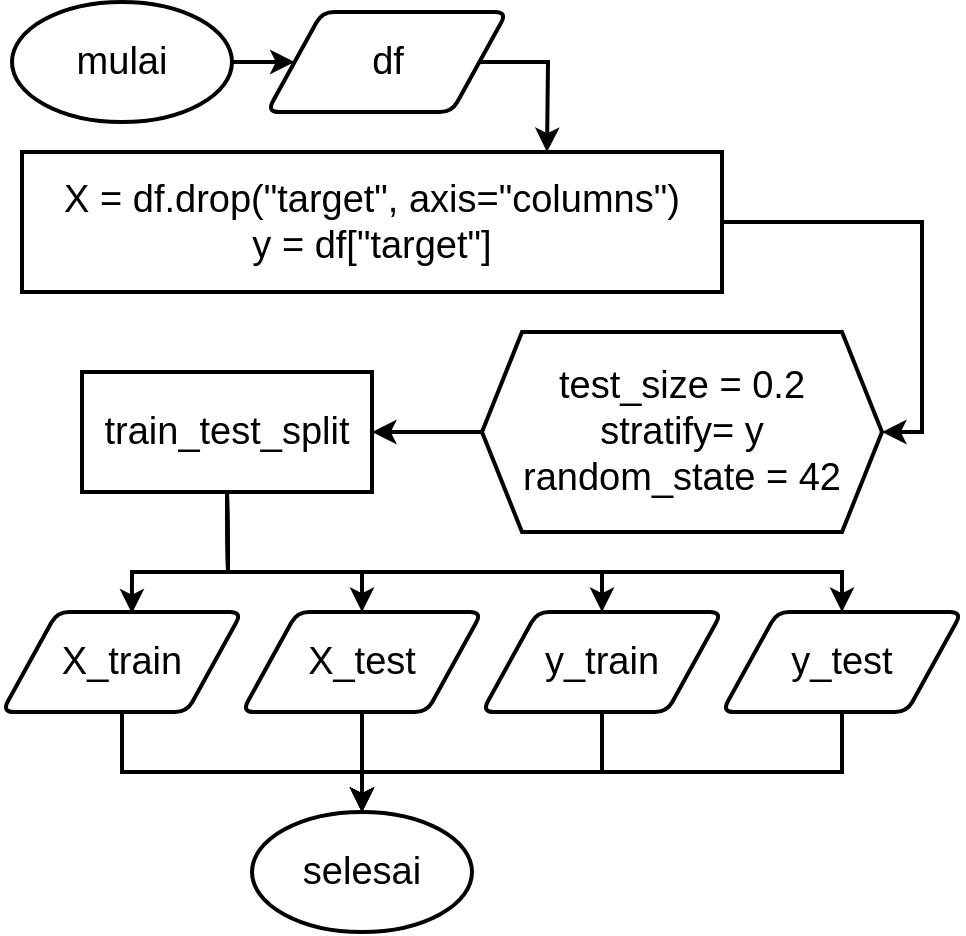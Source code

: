 <mxfile version="15.9.1" type="device"><diagram id="abEE8eUWI1DjOmHTWuad" name="Page-1"><mxGraphModel dx="1365" dy="761" grid="1" gridSize="10" guides="1" tooltips="1" connect="1" arrows="1" fold="1" page="1" pageScale="1" pageWidth="850" pageHeight="1100" math="0" shadow="0"><root><mxCell id="0"/><mxCell id="1" parent="0"/><mxCell id="erwsRtblK66pgKi9odNz-1" value="" style="group" vertex="1" connectable="0" parent="1"><mxGeometry x="100" y="135" width="480" height="465" as="geometry"/></mxCell><mxCell id="C0JD0NluYTuLTshoqjR8-1" value="&lt;font style=&quot;font-size: 19px&quot;&gt;mulai&lt;/font&gt;" style="ellipse;whiteSpace=wrap;html=1;strokeWidth=2;container=0;" parent="erwsRtblK66pgKi9odNz-1" vertex="1"><mxGeometry x="5" width="110" height="60" as="geometry"/></mxCell><mxCell id="C0JD0NluYTuLTshoqjR8-2" value="&lt;font style=&quot;font-size: 19px&quot;&gt;df&lt;/font&gt;" style="shape=parallelogram;html=1;strokeWidth=2;perimeter=parallelogramPerimeter;whiteSpace=wrap;rounded=1;arcSize=12;size=0.23;container=0;" parent="erwsRtblK66pgKi9odNz-1" vertex="1"><mxGeometry x="132.5" y="5" width="120" height="50" as="geometry"/></mxCell><mxCell id="C0JD0NluYTuLTshoqjR8-3" value="&lt;font style=&quot;font-size: 19px&quot;&gt;X_train&lt;/font&gt;" style="shape=parallelogram;html=1;strokeWidth=2;perimeter=parallelogramPerimeter;whiteSpace=wrap;rounded=1;arcSize=12;size=0.23;container=0;" parent="erwsRtblK66pgKi9odNz-1" vertex="1"><mxGeometry y="305" width="120" height="50" as="geometry"/></mxCell><mxCell id="C0JD0NluYTuLTshoqjR8-4" value="&lt;font style=&quot;font-size: 19px&quot;&gt;X_test&lt;/font&gt;" style="shape=parallelogram;html=1;strokeWidth=2;perimeter=parallelogramPerimeter;whiteSpace=wrap;rounded=1;arcSize=12;size=0.23;container=0;" parent="erwsRtblK66pgKi9odNz-1" vertex="1"><mxGeometry x="120" y="305" width="120" height="50" as="geometry"/></mxCell><mxCell id="C0JD0NluYTuLTshoqjR8-5" value="&lt;font style=&quot;font-size: 19px&quot;&gt;y_train&lt;/font&gt;" style="shape=parallelogram;html=1;strokeWidth=2;perimeter=parallelogramPerimeter;whiteSpace=wrap;rounded=1;arcSize=12;size=0.23;container=0;" parent="erwsRtblK66pgKi9odNz-1" vertex="1"><mxGeometry x="240" y="305" width="120" height="50" as="geometry"/></mxCell><mxCell id="C0JD0NluYTuLTshoqjR8-6" value="&lt;font style=&quot;font-size: 19px&quot;&gt;y_test&lt;/font&gt;" style="shape=parallelogram;html=1;strokeWidth=2;perimeter=parallelogramPerimeter;whiteSpace=wrap;rounded=1;arcSize=12;size=0.23;container=0;" parent="erwsRtblK66pgKi9odNz-1" vertex="1"><mxGeometry x="360" y="305" width="120" height="50" as="geometry"/></mxCell><mxCell id="C0JD0NluYTuLTshoqjR8-7" value="&lt;font style=&quot;font-size: 19px&quot;&gt;selesai&lt;/font&gt;" style="ellipse;whiteSpace=wrap;html=1;strokeWidth=2;container=0;" parent="erwsRtblK66pgKi9odNz-1" vertex="1"><mxGeometry x="125" y="405" width="110" height="60" as="geometry"/></mxCell><mxCell id="C0JD0NluYTuLTshoqjR8-8" value="&lt;font style=&quot;font-size: 19px&quot;&gt;test_size = 0.2&lt;br&gt;stratify= y&lt;br&gt;random_state = 42&lt;br&gt;&lt;/font&gt;" style="shape=hexagon;perimeter=hexagonPerimeter2;whiteSpace=wrap;html=1;fixedSize=1;strokeWidth=2;container=0;" parent="erwsRtblK66pgKi9odNz-1" vertex="1"><mxGeometry x="240" y="165" width="200" height="100" as="geometry"/></mxCell><mxCell id="C0JD0NluYTuLTshoqjR8-10" value="" style="endArrow=classic;html=1;strokeWidth=2;exitX=1;exitY=0.5;exitDx=0;exitDy=0;entryX=0.75;entryY=0;entryDx=0;entryDy=0;rounded=0;" parent="erwsRtblK66pgKi9odNz-1" source="C0JD0NluYTuLTshoqjR8-2" target="JlBaiQRBl2g02einWj_y-1" edge="1"><mxGeometry x="-20" y="-90" width="50" height="50" as="geometry"><mxPoint x="330" y="50" as="sourcePoint"/><mxPoint x="300" y="-25" as="targetPoint"/><Array as="points"><mxPoint x="273" y="30"/></Array></mxGeometry></mxCell><mxCell id="C0JD0NluYTuLTshoqjR8-11" value="" style="endArrow=classic;html=1;strokeWidth=2;exitX=1;exitY=0.5;exitDx=0;exitDy=0;entryX=0;entryY=0.5;entryDx=0;entryDy=0;" parent="erwsRtblK66pgKi9odNz-1" source="C0JD0NluYTuLTshoqjR8-1" target="C0JD0NluYTuLTshoqjR8-2" edge="1"><mxGeometry x="-20" y="-90" width="50" height="50" as="geometry"><mxPoint x="270" as="sourcePoint"/><mxPoint x="320" y="-50" as="targetPoint"/></mxGeometry></mxCell><mxCell id="C0JD0NluYTuLTshoqjR8-12" value="&lt;font style=&quot;font-size: 19px&quot;&gt;train_test_split&lt;/font&gt;" style="rounded=0;whiteSpace=wrap;html=1;strokeWidth=2;container=0;" parent="erwsRtblK66pgKi9odNz-1" vertex="1"><mxGeometry x="40" y="185" width="145" height="60" as="geometry"/></mxCell><mxCell id="C0JD0NluYTuLTshoqjR8-13" value="" style="endArrow=classic;html=1;strokeWidth=2;exitX=1;exitY=0.5;exitDx=0;exitDy=0;entryX=1;entryY=0.5;entryDx=0;entryDy=0;rounded=0;" parent="erwsRtblK66pgKi9odNz-1" source="JlBaiQRBl2g02einWj_y-1" target="C0JD0NluYTuLTshoqjR8-8" edge="1"><mxGeometry x="-100" y="-135" width="50" height="50" as="geometry"><mxPoint x="395" y="115" as="sourcePoint"/><mxPoint x="340" y="165" as="targetPoint"/><Array as="points"><mxPoint x="460" y="110"/><mxPoint x="460" y="215"/></Array></mxGeometry></mxCell><mxCell id="C0JD0NluYTuLTshoqjR8-14" value="" style="endArrow=classic;html=1;strokeWidth=2;exitX=0;exitY=0.5;exitDx=0;exitDy=0;entryX=1;entryY=0.5;entryDx=0;entryDy=0;" parent="erwsRtblK66pgKi9odNz-1" source="C0JD0NluYTuLTshoqjR8-8" target="C0JD0NluYTuLTshoqjR8-12" edge="1"><mxGeometry x="-20" y="5" width="50" height="50" as="geometry"><mxPoint x="290" y="215" as="sourcePoint"/><mxPoint x="340" y="165" as="targetPoint"/></mxGeometry></mxCell><mxCell id="C0JD0NluYTuLTshoqjR8-15" value="" style="endArrow=classic;html=1;strokeWidth=2;exitX=0.5;exitY=1;exitDx=0;exitDy=0;entryX=0.541;entryY=0.014;entryDx=0;entryDy=0;entryPerimeter=0;rounded=0;" parent="erwsRtblK66pgKi9odNz-1" source="C0JD0NluYTuLTshoqjR8-12" target="C0JD0NluYTuLTshoqjR8-3" edge="1"><mxGeometry x="-20" y="5" width="50" height="50" as="geometry"><mxPoint x="420" y="165" as="sourcePoint"/><mxPoint x="470" y="115" as="targetPoint"/><Array as="points"><mxPoint x="113" y="285"/><mxPoint x="65" y="285"/></Array></mxGeometry></mxCell><mxCell id="C0JD0NluYTuLTshoqjR8-16" value="" style="endArrow=classic;html=1;strokeWidth=2;exitX=0.5;exitY=1;exitDx=0;exitDy=0;entryX=0.5;entryY=0;entryDx=0;entryDy=0;rounded=0;" parent="erwsRtblK66pgKi9odNz-1" source="C0JD0NluYTuLTshoqjR8-12" target="C0JD0NluYTuLTshoqjR8-4" edge="1"><mxGeometry x="-20" y="5" width="50" height="50" as="geometry"><mxPoint x="310" y="205" as="sourcePoint"/><mxPoint x="360" y="155" as="targetPoint"/><Array as="points"><mxPoint x="113" y="285"/><mxPoint x="180" y="285"/></Array></mxGeometry></mxCell><mxCell id="C0JD0NluYTuLTshoqjR8-17" value="" style="endArrow=classic;html=1;strokeWidth=2;exitX=0.5;exitY=1;exitDx=0;exitDy=0;entryX=0.5;entryY=0;entryDx=0;entryDy=0;rounded=0;" parent="erwsRtblK66pgKi9odNz-1" source="C0JD0NluYTuLTshoqjR8-12" target="C0JD0NluYTuLTshoqjR8-5" edge="1"><mxGeometry x="-20" y="5" width="50" height="50" as="geometry"><mxPoint x="340" y="245" as="sourcePoint"/><mxPoint x="390" y="195" as="targetPoint"/><Array as="points"><mxPoint x="113" y="285"/><mxPoint x="180" y="285"/><mxPoint x="300" y="285"/></Array></mxGeometry></mxCell><mxCell id="C0JD0NluYTuLTshoqjR8-18" value="" style="endArrow=classic;html=1;strokeWidth=2;exitX=0.5;exitY=1;exitDx=0;exitDy=0;entryX=0.5;entryY=0;entryDx=0;entryDy=0;rounded=0;" parent="erwsRtblK66pgKi9odNz-1" source="C0JD0NluYTuLTshoqjR8-12" target="C0JD0NluYTuLTshoqjR8-6" edge="1"><mxGeometry x="-20" y="5" width="50" height="50" as="geometry"><mxPoint x="340" y="245" as="sourcePoint"/><mxPoint x="390" y="195" as="targetPoint"/><Array as="points"><mxPoint x="113" y="285"/><mxPoint x="180" y="285"/><mxPoint x="420" y="285"/></Array></mxGeometry></mxCell><mxCell id="C0JD0NluYTuLTshoqjR8-19" value="" style="endArrow=classic;html=1;strokeWidth=2;exitX=0.5;exitY=1;exitDx=0;exitDy=0;entryX=0.5;entryY=0;entryDx=0;entryDy=0;" parent="erwsRtblK66pgKi9odNz-1" source="C0JD0NluYTuLTshoqjR8-4" target="C0JD0NluYTuLTshoqjR8-7" edge="1"><mxGeometry x="-20" y="5" width="50" height="50" as="geometry"><mxPoint x="250" y="225" as="sourcePoint"/><mxPoint x="300" y="175" as="targetPoint"/></mxGeometry></mxCell><mxCell id="C0JD0NluYTuLTshoqjR8-20" value="" style="endArrow=classic;html=1;strokeWidth=2;exitX=0.5;exitY=1;exitDx=0;exitDy=0;entryX=0.5;entryY=0;entryDx=0;entryDy=0;rounded=0;" parent="erwsRtblK66pgKi9odNz-1" source="C0JD0NluYTuLTshoqjR8-5" target="C0JD0NluYTuLTshoqjR8-7" edge="1"><mxGeometry x="-20" y="5" width="50" height="50" as="geometry"><mxPoint x="200" y="395" as="sourcePoint"/><mxPoint x="250" y="345" as="targetPoint"/><Array as="points"><mxPoint x="300" y="385"/><mxPoint x="180" y="385"/></Array></mxGeometry></mxCell><mxCell id="C0JD0NluYTuLTshoqjR8-21" value="" style="endArrow=classic;html=1;strokeWidth=2;exitX=0.5;exitY=1;exitDx=0;exitDy=0;entryX=0.5;entryY=0;entryDx=0;entryDy=0;rounded=0;" parent="erwsRtblK66pgKi9odNz-1" source="C0JD0NluYTuLTshoqjR8-3" target="C0JD0NluYTuLTshoqjR8-7" edge="1"><mxGeometry x="-20" y="5" width="50" height="50" as="geometry"><mxPoint x="170" y="395" as="sourcePoint"/><mxPoint x="220" y="345" as="targetPoint"/><Array as="points"><mxPoint x="60" y="385"/><mxPoint x="180" y="385"/></Array></mxGeometry></mxCell><mxCell id="C0JD0NluYTuLTshoqjR8-22" value="" style="endArrow=classic;html=1;strokeWidth=2;exitX=0.5;exitY=1;exitDx=0;exitDy=0;entryX=0.5;entryY=0;entryDx=0;entryDy=0;rounded=0;" parent="erwsRtblK66pgKi9odNz-1" source="C0JD0NluYTuLTshoqjR8-6" target="C0JD0NluYTuLTshoqjR8-7" edge="1"><mxGeometry x="-20" y="5" width="50" height="50" as="geometry"><mxPoint x="220" y="355" as="sourcePoint"/><mxPoint x="270" y="305" as="targetPoint"/><Array as="points"><mxPoint x="420" y="385"/><mxPoint x="180" y="385"/></Array></mxGeometry></mxCell><mxCell id="JlBaiQRBl2g02einWj_y-1" value="&lt;font style=&quot;font-size: 19px&quot;&gt;X = df.drop(&quot;target&quot;, axis=&quot;columns&quot;)&lt;br&gt;y = df[&quot;target&quot;]&lt;/font&gt;" style="rounded=0;whiteSpace=wrap;html=1;strokeWidth=2;container=0;" parent="erwsRtblK66pgKi9odNz-1" vertex="1"><mxGeometry x="10" y="75" width="350" height="70" as="geometry"/></mxCell></root></mxGraphModel></diagram></mxfile>